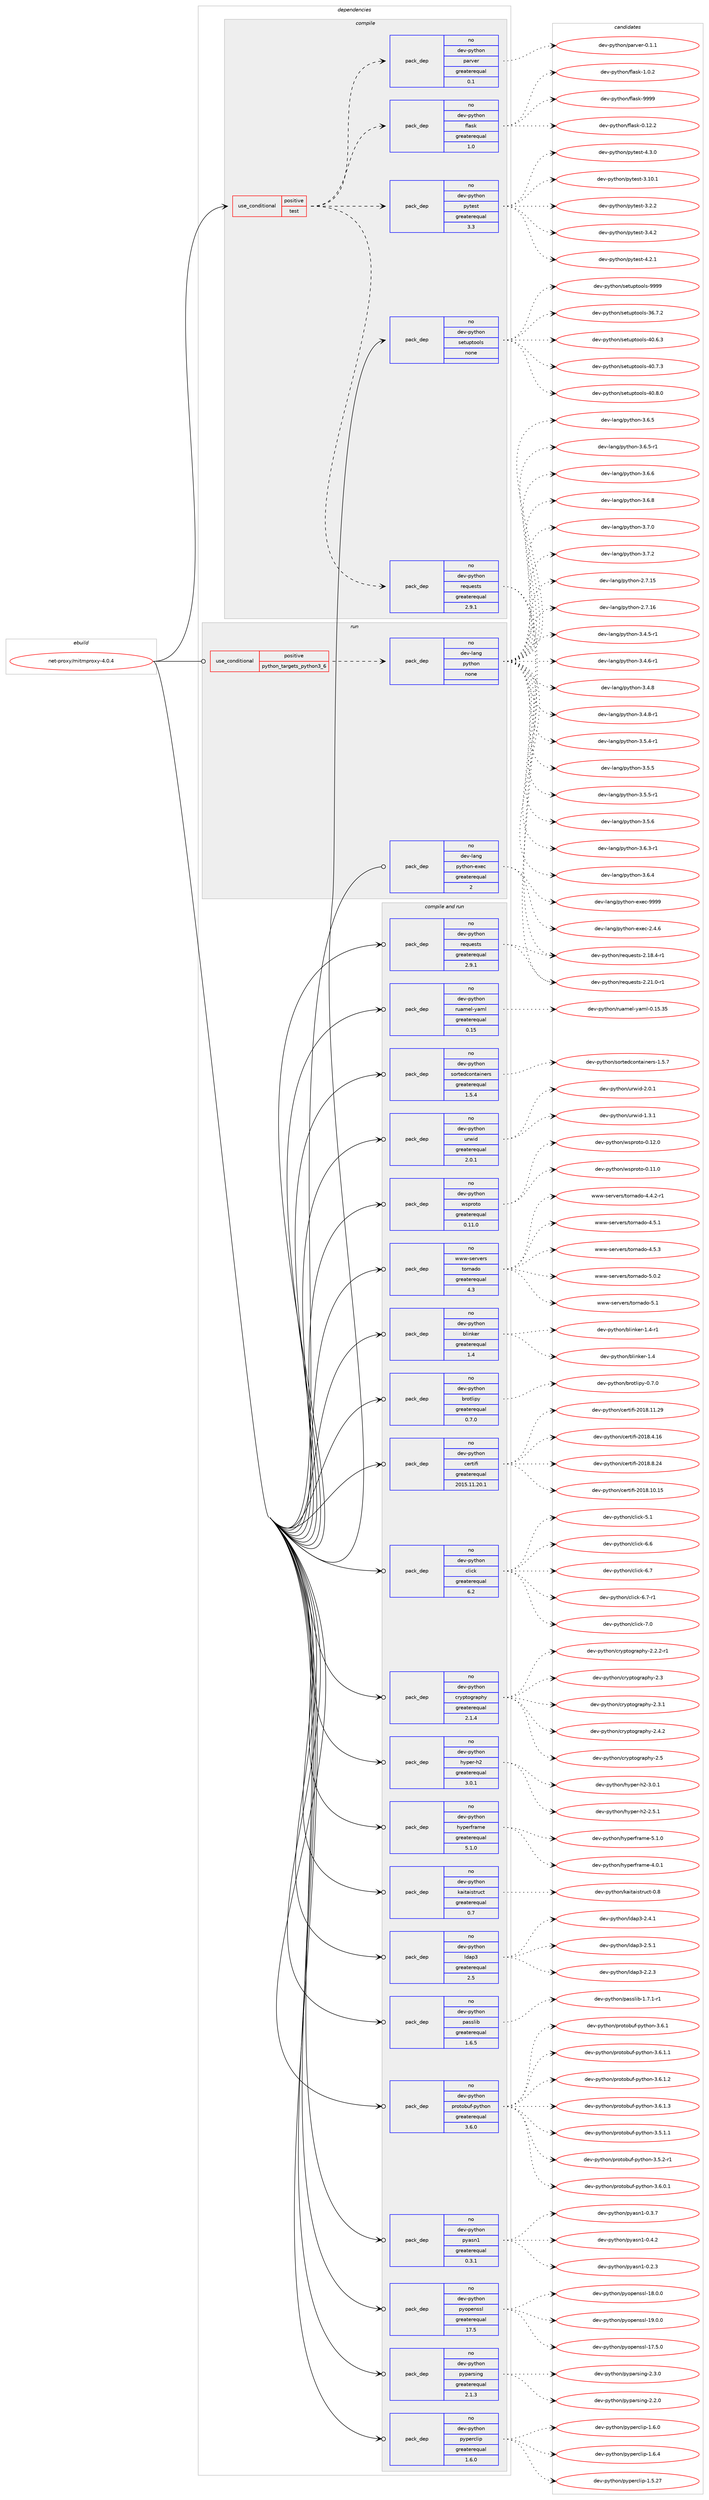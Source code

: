 digraph prolog {

# *************
# Graph options
# *************

newrank=true;
concentrate=true;
compound=true;
graph [rankdir=LR,fontname=Helvetica,fontsize=10,ranksep=1.5];#, ranksep=2.5, nodesep=0.2];
edge  [arrowhead=vee];
node  [fontname=Helvetica,fontsize=10];

# **********
# The ebuild
# **********

subgraph cluster_leftcol {
color=gray;
rank=same;
label=<<i>ebuild</i>>;
id [label="net-proxy/mitmproxy-4.0.4", color=red, width=4, href="../net-proxy/mitmproxy-4.0.4.svg"];
}

# ****************
# The dependencies
# ****************

subgraph cluster_midcol {
color=gray;
label=<<i>dependencies</i>>;
subgraph cluster_compile {
fillcolor="#eeeeee";
style=filled;
label=<<i>compile</i>>;
subgraph cond450574 {
dependency1677671 [label=<<TABLE BORDER="0" CELLBORDER="1" CELLSPACING="0" CELLPADDING="4"><TR><TD ROWSPAN="3" CELLPADDING="10">use_conditional</TD></TR><TR><TD>positive</TD></TR><TR><TD>test</TD></TR></TABLE>>, shape=none, color=red];
subgraph pack1199671 {
dependency1677672 [label=<<TABLE BORDER="0" CELLBORDER="1" CELLSPACING="0" CELLPADDING="4" WIDTH="220"><TR><TD ROWSPAN="6" CELLPADDING="30">pack_dep</TD></TR><TR><TD WIDTH="110">no</TD></TR><TR><TD>dev-python</TD></TR><TR><TD>flask</TD></TR><TR><TD>greaterequal</TD></TR><TR><TD>1.0</TD></TR></TABLE>>, shape=none, color=blue];
}
dependency1677671:e -> dependency1677672:w [weight=20,style="dashed",arrowhead="vee"];
subgraph pack1199672 {
dependency1677673 [label=<<TABLE BORDER="0" CELLBORDER="1" CELLSPACING="0" CELLPADDING="4" WIDTH="220"><TR><TD ROWSPAN="6" CELLPADDING="30">pack_dep</TD></TR><TR><TD WIDTH="110">no</TD></TR><TR><TD>dev-python</TD></TR><TR><TD>parver</TD></TR><TR><TD>greaterequal</TD></TR><TR><TD>0.1</TD></TR></TABLE>>, shape=none, color=blue];
}
dependency1677671:e -> dependency1677673:w [weight=20,style="dashed",arrowhead="vee"];
subgraph pack1199673 {
dependency1677674 [label=<<TABLE BORDER="0" CELLBORDER="1" CELLSPACING="0" CELLPADDING="4" WIDTH="220"><TR><TD ROWSPAN="6" CELLPADDING="30">pack_dep</TD></TR><TR><TD WIDTH="110">no</TD></TR><TR><TD>dev-python</TD></TR><TR><TD>pytest</TD></TR><TR><TD>greaterequal</TD></TR><TR><TD>3.3</TD></TR></TABLE>>, shape=none, color=blue];
}
dependency1677671:e -> dependency1677674:w [weight=20,style="dashed",arrowhead="vee"];
subgraph pack1199674 {
dependency1677675 [label=<<TABLE BORDER="0" CELLBORDER="1" CELLSPACING="0" CELLPADDING="4" WIDTH="220"><TR><TD ROWSPAN="6" CELLPADDING="30">pack_dep</TD></TR><TR><TD WIDTH="110">no</TD></TR><TR><TD>dev-python</TD></TR><TR><TD>requests</TD></TR><TR><TD>greaterequal</TD></TR><TR><TD>2.9.1</TD></TR></TABLE>>, shape=none, color=blue];
}
dependency1677671:e -> dependency1677675:w [weight=20,style="dashed",arrowhead="vee"];
}
id:e -> dependency1677671:w [weight=20,style="solid",arrowhead="vee"];
subgraph pack1199675 {
dependency1677676 [label=<<TABLE BORDER="0" CELLBORDER="1" CELLSPACING="0" CELLPADDING="4" WIDTH="220"><TR><TD ROWSPAN="6" CELLPADDING="30">pack_dep</TD></TR><TR><TD WIDTH="110">no</TD></TR><TR><TD>dev-python</TD></TR><TR><TD>setuptools</TD></TR><TR><TD>none</TD></TR><TR><TD></TD></TR></TABLE>>, shape=none, color=blue];
}
id:e -> dependency1677676:w [weight=20,style="solid",arrowhead="vee"];
}
subgraph cluster_compileandrun {
fillcolor="#eeeeee";
style=filled;
label=<<i>compile and run</i>>;
subgraph pack1199676 {
dependency1677677 [label=<<TABLE BORDER="0" CELLBORDER="1" CELLSPACING="0" CELLPADDING="4" WIDTH="220"><TR><TD ROWSPAN="6" CELLPADDING="30">pack_dep</TD></TR><TR><TD WIDTH="110">no</TD></TR><TR><TD>dev-python</TD></TR><TR><TD>blinker</TD></TR><TR><TD>greaterequal</TD></TR><TR><TD>1.4</TD></TR></TABLE>>, shape=none, color=blue];
}
id:e -> dependency1677677:w [weight=20,style="solid",arrowhead="odotvee"];
subgraph pack1199677 {
dependency1677678 [label=<<TABLE BORDER="0" CELLBORDER="1" CELLSPACING="0" CELLPADDING="4" WIDTH="220"><TR><TD ROWSPAN="6" CELLPADDING="30">pack_dep</TD></TR><TR><TD WIDTH="110">no</TD></TR><TR><TD>dev-python</TD></TR><TR><TD>brotlipy</TD></TR><TR><TD>greaterequal</TD></TR><TR><TD>0.7.0</TD></TR></TABLE>>, shape=none, color=blue];
}
id:e -> dependency1677678:w [weight=20,style="solid",arrowhead="odotvee"];
subgraph pack1199678 {
dependency1677679 [label=<<TABLE BORDER="0" CELLBORDER="1" CELLSPACING="0" CELLPADDING="4" WIDTH="220"><TR><TD ROWSPAN="6" CELLPADDING="30">pack_dep</TD></TR><TR><TD WIDTH="110">no</TD></TR><TR><TD>dev-python</TD></TR><TR><TD>certifi</TD></TR><TR><TD>greaterequal</TD></TR><TR><TD>2015.11.20.1</TD></TR></TABLE>>, shape=none, color=blue];
}
id:e -> dependency1677679:w [weight=20,style="solid",arrowhead="odotvee"];
subgraph pack1199679 {
dependency1677680 [label=<<TABLE BORDER="0" CELLBORDER="1" CELLSPACING="0" CELLPADDING="4" WIDTH="220"><TR><TD ROWSPAN="6" CELLPADDING="30">pack_dep</TD></TR><TR><TD WIDTH="110">no</TD></TR><TR><TD>dev-python</TD></TR><TR><TD>click</TD></TR><TR><TD>greaterequal</TD></TR><TR><TD>6.2</TD></TR></TABLE>>, shape=none, color=blue];
}
id:e -> dependency1677680:w [weight=20,style="solid",arrowhead="odotvee"];
subgraph pack1199680 {
dependency1677681 [label=<<TABLE BORDER="0" CELLBORDER="1" CELLSPACING="0" CELLPADDING="4" WIDTH="220"><TR><TD ROWSPAN="6" CELLPADDING="30">pack_dep</TD></TR><TR><TD WIDTH="110">no</TD></TR><TR><TD>dev-python</TD></TR><TR><TD>cryptography</TD></TR><TR><TD>greaterequal</TD></TR><TR><TD>2.1.4</TD></TR></TABLE>>, shape=none, color=blue];
}
id:e -> dependency1677681:w [weight=20,style="solid",arrowhead="odotvee"];
subgraph pack1199681 {
dependency1677682 [label=<<TABLE BORDER="0" CELLBORDER="1" CELLSPACING="0" CELLPADDING="4" WIDTH="220"><TR><TD ROWSPAN="6" CELLPADDING="30">pack_dep</TD></TR><TR><TD WIDTH="110">no</TD></TR><TR><TD>dev-python</TD></TR><TR><TD>hyper-h2</TD></TR><TR><TD>greaterequal</TD></TR><TR><TD>3.0.1</TD></TR></TABLE>>, shape=none, color=blue];
}
id:e -> dependency1677682:w [weight=20,style="solid",arrowhead="odotvee"];
subgraph pack1199682 {
dependency1677683 [label=<<TABLE BORDER="0" CELLBORDER="1" CELLSPACING="0" CELLPADDING="4" WIDTH="220"><TR><TD ROWSPAN="6" CELLPADDING="30">pack_dep</TD></TR><TR><TD WIDTH="110">no</TD></TR><TR><TD>dev-python</TD></TR><TR><TD>hyperframe</TD></TR><TR><TD>greaterequal</TD></TR><TR><TD>5.1.0</TD></TR></TABLE>>, shape=none, color=blue];
}
id:e -> dependency1677683:w [weight=20,style="solid",arrowhead="odotvee"];
subgraph pack1199683 {
dependency1677684 [label=<<TABLE BORDER="0" CELLBORDER="1" CELLSPACING="0" CELLPADDING="4" WIDTH="220"><TR><TD ROWSPAN="6" CELLPADDING="30">pack_dep</TD></TR><TR><TD WIDTH="110">no</TD></TR><TR><TD>dev-python</TD></TR><TR><TD>kaitaistruct</TD></TR><TR><TD>greaterequal</TD></TR><TR><TD>0.7</TD></TR></TABLE>>, shape=none, color=blue];
}
id:e -> dependency1677684:w [weight=20,style="solid",arrowhead="odotvee"];
subgraph pack1199684 {
dependency1677685 [label=<<TABLE BORDER="0" CELLBORDER="1" CELLSPACING="0" CELLPADDING="4" WIDTH="220"><TR><TD ROWSPAN="6" CELLPADDING="30">pack_dep</TD></TR><TR><TD WIDTH="110">no</TD></TR><TR><TD>dev-python</TD></TR><TR><TD>ldap3</TD></TR><TR><TD>greaterequal</TD></TR><TR><TD>2.5</TD></TR></TABLE>>, shape=none, color=blue];
}
id:e -> dependency1677685:w [weight=20,style="solid",arrowhead="odotvee"];
subgraph pack1199685 {
dependency1677686 [label=<<TABLE BORDER="0" CELLBORDER="1" CELLSPACING="0" CELLPADDING="4" WIDTH="220"><TR><TD ROWSPAN="6" CELLPADDING="30">pack_dep</TD></TR><TR><TD WIDTH="110">no</TD></TR><TR><TD>dev-python</TD></TR><TR><TD>passlib</TD></TR><TR><TD>greaterequal</TD></TR><TR><TD>1.6.5</TD></TR></TABLE>>, shape=none, color=blue];
}
id:e -> dependency1677686:w [weight=20,style="solid",arrowhead="odotvee"];
subgraph pack1199686 {
dependency1677687 [label=<<TABLE BORDER="0" CELLBORDER="1" CELLSPACING="0" CELLPADDING="4" WIDTH="220"><TR><TD ROWSPAN="6" CELLPADDING="30">pack_dep</TD></TR><TR><TD WIDTH="110">no</TD></TR><TR><TD>dev-python</TD></TR><TR><TD>protobuf-python</TD></TR><TR><TD>greaterequal</TD></TR><TR><TD>3.6.0</TD></TR></TABLE>>, shape=none, color=blue];
}
id:e -> dependency1677687:w [weight=20,style="solid",arrowhead="odotvee"];
subgraph pack1199687 {
dependency1677688 [label=<<TABLE BORDER="0" CELLBORDER="1" CELLSPACING="0" CELLPADDING="4" WIDTH="220"><TR><TD ROWSPAN="6" CELLPADDING="30">pack_dep</TD></TR><TR><TD WIDTH="110">no</TD></TR><TR><TD>dev-python</TD></TR><TR><TD>pyasn1</TD></TR><TR><TD>greaterequal</TD></TR><TR><TD>0.3.1</TD></TR></TABLE>>, shape=none, color=blue];
}
id:e -> dependency1677688:w [weight=20,style="solid",arrowhead="odotvee"];
subgraph pack1199688 {
dependency1677689 [label=<<TABLE BORDER="0" CELLBORDER="1" CELLSPACING="0" CELLPADDING="4" WIDTH="220"><TR><TD ROWSPAN="6" CELLPADDING="30">pack_dep</TD></TR><TR><TD WIDTH="110">no</TD></TR><TR><TD>dev-python</TD></TR><TR><TD>pyopenssl</TD></TR><TR><TD>greaterequal</TD></TR><TR><TD>17.5</TD></TR></TABLE>>, shape=none, color=blue];
}
id:e -> dependency1677689:w [weight=20,style="solid",arrowhead="odotvee"];
subgraph pack1199689 {
dependency1677690 [label=<<TABLE BORDER="0" CELLBORDER="1" CELLSPACING="0" CELLPADDING="4" WIDTH="220"><TR><TD ROWSPAN="6" CELLPADDING="30">pack_dep</TD></TR><TR><TD WIDTH="110">no</TD></TR><TR><TD>dev-python</TD></TR><TR><TD>pyparsing</TD></TR><TR><TD>greaterequal</TD></TR><TR><TD>2.1.3</TD></TR></TABLE>>, shape=none, color=blue];
}
id:e -> dependency1677690:w [weight=20,style="solid",arrowhead="odotvee"];
subgraph pack1199690 {
dependency1677691 [label=<<TABLE BORDER="0" CELLBORDER="1" CELLSPACING="0" CELLPADDING="4" WIDTH="220"><TR><TD ROWSPAN="6" CELLPADDING="30">pack_dep</TD></TR><TR><TD WIDTH="110">no</TD></TR><TR><TD>dev-python</TD></TR><TR><TD>pyperclip</TD></TR><TR><TD>greaterequal</TD></TR><TR><TD>1.6.0</TD></TR></TABLE>>, shape=none, color=blue];
}
id:e -> dependency1677691:w [weight=20,style="solid",arrowhead="odotvee"];
subgraph pack1199691 {
dependency1677692 [label=<<TABLE BORDER="0" CELLBORDER="1" CELLSPACING="0" CELLPADDING="4" WIDTH="220"><TR><TD ROWSPAN="6" CELLPADDING="30">pack_dep</TD></TR><TR><TD WIDTH="110">no</TD></TR><TR><TD>dev-python</TD></TR><TR><TD>requests</TD></TR><TR><TD>greaterequal</TD></TR><TR><TD>2.9.1</TD></TR></TABLE>>, shape=none, color=blue];
}
id:e -> dependency1677692:w [weight=20,style="solid",arrowhead="odotvee"];
subgraph pack1199692 {
dependency1677693 [label=<<TABLE BORDER="0" CELLBORDER="1" CELLSPACING="0" CELLPADDING="4" WIDTH="220"><TR><TD ROWSPAN="6" CELLPADDING="30">pack_dep</TD></TR><TR><TD WIDTH="110">no</TD></TR><TR><TD>dev-python</TD></TR><TR><TD>ruamel-yaml</TD></TR><TR><TD>greaterequal</TD></TR><TR><TD>0.15</TD></TR></TABLE>>, shape=none, color=blue];
}
id:e -> dependency1677693:w [weight=20,style="solid",arrowhead="odotvee"];
subgraph pack1199693 {
dependency1677694 [label=<<TABLE BORDER="0" CELLBORDER="1" CELLSPACING="0" CELLPADDING="4" WIDTH="220"><TR><TD ROWSPAN="6" CELLPADDING="30">pack_dep</TD></TR><TR><TD WIDTH="110">no</TD></TR><TR><TD>dev-python</TD></TR><TR><TD>sortedcontainers</TD></TR><TR><TD>greaterequal</TD></TR><TR><TD>1.5.4</TD></TR></TABLE>>, shape=none, color=blue];
}
id:e -> dependency1677694:w [weight=20,style="solid",arrowhead="odotvee"];
subgraph pack1199694 {
dependency1677695 [label=<<TABLE BORDER="0" CELLBORDER="1" CELLSPACING="0" CELLPADDING="4" WIDTH="220"><TR><TD ROWSPAN="6" CELLPADDING="30">pack_dep</TD></TR><TR><TD WIDTH="110">no</TD></TR><TR><TD>dev-python</TD></TR><TR><TD>urwid</TD></TR><TR><TD>greaterequal</TD></TR><TR><TD>2.0.1</TD></TR></TABLE>>, shape=none, color=blue];
}
id:e -> dependency1677695:w [weight=20,style="solid",arrowhead="odotvee"];
subgraph pack1199695 {
dependency1677696 [label=<<TABLE BORDER="0" CELLBORDER="1" CELLSPACING="0" CELLPADDING="4" WIDTH="220"><TR><TD ROWSPAN="6" CELLPADDING="30">pack_dep</TD></TR><TR><TD WIDTH="110">no</TD></TR><TR><TD>dev-python</TD></TR><TR><TD>wsproto</TD></TR><TR><TD>greaterequal</TD></TR><TR><TD>0.11.0</TD></TR></TABLE>>, shape=none, color=blue];
}
id:e -> dependency1677696:w [weight=20,style="solid",arrowhead="odotvee"];
subgraph pack1199696 {
dependency1677697 [label=<<TABLE BORDER="0" CELLBORDER="1" CELLSPACING="0" CELLPADDING="4" WIDTH="220"><TR><TD ROWSPAN="6" CELLPADDING="30">pack_dep</TD></TR><TR><TD WIDTH="110">no</TD></TR><TR><TD>www-servers</TD></TR><TR><TD>tornado</TD></TR><TR><TD>greaterequal</TD></TR><TR><TD>4.3</TD></TR></TABLE>>, shape=none, color=blue];
}
id:e -> dependency1677697:w [weight=20,style="solid",arrowhead="odotvee"];
}
subgraph cluster_run {
fillcolor="#eeeeee";
style=filled;
label=<<i>run</i>>;
subgraph cond450575 {
dependency1677698 [label=<<TABLE BORDER="0" CELLBORDER="1" CELLSPACING="0" CELLPADDING="4"><TR><TD ROWSPAN="3" CELLPADDING="10">use_conditional</TD></TR><TR><TD>positive</TD></TR><TR><TD>python_targets_python3_6</TD></TR></TABLE>>, shape=none, color=red];
subgraph pack1199697 {
dependency1677699 [label=<<TABLE BORDER="0" CELLBORDER="1" CELLSPACING="0" CELLPADDING="4" WIDTH="220"><TR><TD ROWSPAN="6" CELLPADDING="30">pack_dep</TD></TR><TR><TD WIDTH="110">no</TD></TR><TR><TD>dev-lang</TD></TR><TR><TD>python</TD></TR><TR><TD>none</TD></TR><TR><TD></TD></TR></TABLE>>, shape=none, color=blue];
}
dependency1677698:e -> dependency1677699:w [weight=20,style="dashed",arrowhead="vee"];
}
id:e -> dependency1677698:w [weight=20,style="solid",arrowhead="odot"];
subgraph pack1199698 {
dependency1677700 [label=<<TABLE BORDER="0" CELLBORDER="1" CELLSPACING="0" CELLPADDING="4" WIDTH="220"><TR><TD ROWSPAN="6" CELLPADDING="30">pack_dep</TD></TR><TR><TD WIDTH="110">no</TD></TR><TR><TD>dev-lang</TD></TR><TR><TD>python-exec</TD></TR><TR><TD>greaterequal</TD></TR><TR><TD>2</TD></TR></TABLE>>, shape=none, color=blue];
}
id:e -> dependency1677700:w [weight=20,style="solid",arrowhead="odot"];
}
}

# **************
# The candidates
# **************

subgraph cluster_choices {
rank=same;
color=gray;
label=<<i>candidates</i>>;

subgraph choice1199671 {
color=black;
nodesep=1;
choice10010111845112121116104111110471021089711510745484649504650 [label="dev-python/flask-0.12.2", color=red, width=4,href="../dev-python/flask-0.12.2.svg"];
choice100101118451121211161041111104710210897115107454946484650 [label="dev-python/flask-1.0.2", color=red, width=4,href="../dev-python/flask-1.0.2.svg"];
choice1001011184511212111610411111047102108971151074557575757 [label="dev-python/flask-9999", color=red, width=4,href="../dev-python/flask-9999.svg"];
dependency1677672:e -> choice10010111845112121116104111110471021089711510745484649504650:w [style=dotted,weight="100"];
dependency1677672:e -> choice100101118451121211161041111104710210897115107454946484650:w [style=dotted,weight="100"];
dependency1677672:e -> choice1001011184511212111610411111047102108971151074557575757:w [style=dotted,weight="100"];
}
subgraph choice1199672 {
color=black;
nodesep=1;
choice100101118451121211161041111104711297114118101114454846494649 [label="dev-python/parver-0.1.1", color=red, width=4,href="../dev-python/parver-0.1.1.svg"];
dependency1677673:e -> choice100101118451121211161041111104711297114118101114454846494649:w [style=dotted,weight="100"];
}
subgraph choice1199673 {
color=black;
nodesep=1;
choice100101118451121211161041111104711212111610111511645514649484649 [label="dev-python/pytest-3.10.1", color=red, width=4,href="../dev-python/pytest-3.10.1.svg"];
choice1001011184511212111610411111047112121116101115116455146504650 [label="dev-python/pytest-3.2.2", color=red, width=4,href="../dev-python/pytest-3.2.2.svg"];
choice1001011184511212111610411111047112121116101115116455146524650 [label="dev-python/pytest-3.4.2", color=red, width=4,href="../dev-python/pytest-3.4.2.svg"];
choice1001011184511212111610411111047112121116101115116455246504649 [label="dev-python/pytest-4.2.1", color=red, width=4,href="../dev-python/pytest-4.2.1.svg"];
choice1001011184511212111610411111047112121116101115116455246514648 [label="dev-python/pytest-4.3.0", color=red, width=4,href="../dev-python/pytest-4.3.0.svg"];
dependency1677674:e -> choice100101118451121211161041111104711212111610111511645514649484649:w [style=dotted,weight="100"];
dependency1677674:e -> choice1001011184511212111610411111047112121116101115116455146504650:w [style=dotted,weight="100"];
dependency1677674:e -> choice1001011184511212111610411111047112121116101115116455146524650:w [style=dotted,weight="100"];
dependency1677674:e -> choice1001011184511212111610411111047112121116101115116455246504649:w [style=dotted,weight="100"];
dependency1677674:e -> choice1001011184511212111610411111047112121116101115116455246514648:w [style=dotted,weight="100"];
}
subgraph choice1199674 {
color=black;
nodesep=1;
choice1001011184511212111610411111047114101113117101115116115455046495646524511449 [label="dev-python/requests-2.18.4-r1", color=red, width=4,href="../dev-python/requests-2.18.4-r1.svg"];
choice1001011184511212111610411111047114101113117101115116115455046504946484511449 [label="dev-python/requests-2.21.0-r1", color=red, width=4,href="../dev-python/requests-2.21.0-r1.svg"];
dependency1677675:e -> choice1001011184511212111610411111047114101113117101115116115455046495646524511449:w [style=dotted,weight="100"];
dependency1677675:e -> choice1001011184511212111610411111047114101113117101115116115455046504946484511449:w [style=dotted,weight="100"];
}
subgraph choice1199675 {
color=black;
nodesep=1;
choice100101118451121211161041111104711510111611711211611111110811545515446554650 [label="dev-python/setuptools-36.7.2", color=red, width=4,href="../dev-python/setuptools-36.7.2.svg"];
choice100101118451121211161041111104711510111611711211611111110811545524846544651 [label="dev-python/setuptools-40.6.3", color=red, width=4,href="../dev-python/setuptools-40.6.3.svg"];
choice100101118451121211161041111104711510111611711211611111110811545524846554651 [label="dev-python/setuptools-40.7.3", color=red, width=4,href="../dev-python/setuptools-40.7.3.svg"];
choice100101118451121211161041111104711510111611711211611111110811545524846564648 [label="dev-python/setuptools-40.8.0", color=red, width=4,href="../dev-python/setuptools-40.8.0.svg"];
choice10010111845112121116104111110471151011161171121161111111081154557575757 [label="dev-python/setuptools-9999", color=red, width=4,href="../dev-python/setuptools-9999.svg"];
dependency1677676:e -> choice100101118451121211161041111104711510111611711211611111110811545515446554650:w [style=dotted,weight="100"];
dependency1677676:e -> choice100101118451121211161041111104711510111611711211611111110811545524846544651:w [style=dotted,weight="100"];
dependency1677676:e -> choice100101118451121211161041111104711510111611711211611111110811545524846554651:w [style=dotted,weight="100"];
dependency1677676:e -> choice100101118451121211161041111104711510111611711211611111110811545524846564648:w [style=dotted,weight="100"];
dependency1677676:e -> choice10010111845112121116104111110471151011161171121161111111081154557575757:w [style=dotted,weight="100"];
}
subgraph choice1199676 {
color=black;
nodesep=1;
choice10010111845112121116104111110479810810511010710111445494652 [label="dev-python/blinker-1.4", color=red, width=4,href="../dev-python/blinker-1.4.svg"];
choice100101118451121211161041111104798108105110107101114454946524511449 [label="dev-python/blinker-1.4-r1", color=red, width=4,href="../dev-python/blinker-1.4-r1.svg"];
dependency1677677:e -> choice10010111845112121116104111110479810810511010710111445494652:w [style=dotted,weight="100"];
dependency1677677:e -> choice100101118451121211161041111104798108105110107101114454946524511449:w [style=dotted,weight="100"];
}
subgraph choice1199677 {
color=black;
nodesep=1;
choice100101118451121211161041111104798114111116108105112121454846554648 [label="dev-python/brotlipy-0.7.0", color=red, width=4,href="../dev-python/brotlipy-0.7.0.svg"];
dependency1677678:e -> choice100101118451121211161041111104798114111116108105112121454846554648:w [style=dotted,weight="100"];
}
subgraph choice1199678 {
color=black;
nodesep=1;
choice1001011184511212111610411111047991011141161051021054550484956464948464953 [label="dev-python/certifi-2018.10.15", color=red, width=4,href="../dev-python/certifi-2018.10.15.svg"];
choice1001011184511212111610411111047991011141161051021054550484956464949465057 [label="dev-python/certifi-2018.11.29", color=red, width=4,href="../dev-python/certifi-2018.11.29.svg"];
choice10010111845112121116104111110479910111411610510210545504849564652464954 [label="dev-python/certifi-2018.4.16", color=red, width=4,href="../dev-python/certifi-2018.4.16.svg"];
choice10010111845112121116104111110479910111411610510210545504849564656465052 [label="dev-python/certifi-2018.8.24", color=red, width=4,href="../dev-python/certifi-2018.8.24.svg"];
dependency1677679:e -> choice1001011184511212111610411111047991011141161051021054550484956464948464953:w [style=dotted,weight="100"];
dependency1677679:e -> choice1001011184511212111610411111047991011141161051021054550484956464949465057:w [style=dotted,weight="100"];
dependency1677679:e -> choice10010111845112121116104111110479910111411610510210545504849564652464954:w [style=dotted,weight="100"];
dependency1677679:e -> choice10010111845112121116104111110479910111411610510210545504849564656465052:w [style=dotted,weight="100"];
}
subgraph choice1199679 {
color=black;
nodesep=1;
choice1001011184511212111610411111047991081059910745534649 [label="dev-python/click-5.1", color=red, width=4,href="../dev-python/click-5.1.svg"];
choice1001011184511212111610411111047991081059910745544654 [label="dev-python/click-6.6", color=red, width=4,href="../dev-python/click-6.6.svg"];
choice1001011184511212111610411111047991081059910745544655 [label="dev-python/click-6.7", color=red, width=4,href="../dev-python/click-6.7.svg"];
choice10010111845112121116104111110479910810599107455446554511449 [label="dev-python/click-6.7-r1", color=red, width=4,href="../dev-python/click-6.7-r1.svg"];
choice1001011184511212111610411111047991081059910745554648 [label="dev-python/click-7.0", color=red, width=4,href="../dev-python/click-7.0.svg"];
dependency1677680:e -> choice1001011184511212111610411111047991081059910745534649:w [style=dotted,weight="100"];
dependency1677680:e -> choice1001011184511212111610411111047991081059910745544654:w [style=dotted,weight="100"];
dependency1677680:e -> choice1001011184511212111610411111047991081059910745544655:w [style=dotted,weight="100"];
dependency1677680:e -> choice10010111845112121116104111110479910810599107455446554511449:w [style=dotted,weight="100"];
dependency1677680:e -> choice1001011184511212111610411111047991081059910745554648:w [style=dotted,weight="100"];
}
subgraph choice1199680 {
color=black;
nodesep=1;
choice100101118451121211161041111104799114121112116111103114971121041214550465046504511449 [label="dev-python/cryptography-2.2.2-r1", color=red, width=4,href="../dev-python/cryptography-2.2.2-r1.svg"];
choice1001011184511212111610411111047991141211121161111031149711210412145504651 [label="dev-python/cryptography-2.3", color=red, width=4,href="../dev-python/cryptography-2.3.svg"];
choice10010111845112121116104111110479911412111211611110311497112104121455046514649 [label="dev-python/cryptography-2.3.1", color=red, width=4,href="../dev-python/cryptography-2.3.1.svg"];
choice10010111845112121116104111110479911412111211611110311497112104121455046524650 [label="dev-python/cryptography-2.4.2", color=red, width=4,href="../dev-python/cryptography-2.4.2.svg"];
choice1001011184511212111610411111047991141211121161111031149711210412145504653 [label="dev-python/cryptography-2.5", color=red, width=4,href="../dev-python/cryptography-2.5.svg"];
dependency1677681:e -> choice100101118451121211161041111104799114121112116111103114971121041214550465046504511449:w [style=dotted,weight="100"];
dependency1677681:e -> choice1001011184511212111610411111047991141211121161111031149711210412145504651:w [style=dotted,weight="100"];
dependency1677681:e -> choice10010111845112121116104111110479911412111211611110311497112104121455046514649:w [style=dotted,weight="100"];
dependency1677681:e -> choice10010111845112121116104111110479911412111211611110311497112104121455046524650:w [style=dotted,weight="100"];
dependency1677681:e -> choice1001011184511212111610411111047991141211121161111031149711210412145504653:w [style=dotted,weight="100"];
}
subgraph choice1199681 {
color=black;
nodesep=1;
choice10010111845112121116104111110471041211121011144510450455046534649 [label="dev-python/hyper-h2-2.5.1", color=red, width=4,href="../dev-python/hyper-h2-2.5.1.svg"];
choice10010111845112121116104111110471041211121011144510450455146484649 [label="dev-python/hyper-h2-3.0.1", color=red, width=4,href="../dev-python/hyper-h2-3.0.1.svg"];
dependency1677682:e -> choice10010111845112121116104111110471041211121011144510450455046534649:w [style=dotted,weight="100"];
dependency1677682:e -> choice10010111845112121116104111110471041211121011144510450455146484649:w [style=dotted,weight="100"];
}
subgraph choice1199682 {
color=black;
nodesep=1;
choice100101118451121211161041111104710412111210111410211497109101455246484649 [label="dev-python/hyperframe-4.0.1", color=red, width=4,href="../dev-python/hyperframe-4.0.1.svg"];
choice100101118451121211161041111104710412111210111410211497109101455346494648 [label="dev-python/hyperframe-5.1.0", color=red, width=4,href="../dev-python/hyperframe-5.1.0.svg"];
dependency1677683:e -> choice100101118451121211161041111104710412111210111410211497109101455246484649:w [style=dotted,weight="100"];
dependency1677683:e -> choice100101118451121211161041111104710412111210111410211497109101455346494648:w [style=dotted,weight="100"];
}
subgraph choice1199683 {
color=black;
nodesep=1;
choice100101118451121211161041111104710797105116971051151161141179911645484656 [label="dev-python/kaitaistruct-0.8", color=red, width=4,href="../dev-python/kaitaistruct-0.8.svg"];
dependency1677684:e -> choice100101118451121211161041111104710797105116971051151161141179911645484656:w [style=dotted,weight="100"];
}
subgraph choice1199684 {
color=black;
nodesep=1;
choice10010111845112121116104111110471081009711251455046504651 [label="dev-python/ldap3-2.2.3", color=red, width=4,href="../dev-python/ldap3-2.2.3.svg"];
choice10010111845112121116104111110471081009711251455046524649 [label="dev-python/ldap3-2.4.1", color=red, width=4,href="../dev-python/ldap3-2.4.1.svg"];
choice10010111845112121116104111110471081009711251455046534649 [label="dev-python/ldap3-2.5.1", color=red, width=4,href="../dev-python/ldap3-2.5.1.svg"];
dependency1677685:e -> choice10010111845112121116104111110471081009711251455046504651:w [style=dotted,weight="100"];
dependency1677685:e -> choice10010111845112121116104111110471081009711251455046524649:w [style=dotted,weight="100"];
dependency1677685:e -> choice10010111845112121116104111110471081009711251455046534649:w [style=dotted,weight="100"];
}
subgraph choice1199685 {
color=black;
nodesep=1;
choice100101118451121211161041111104711297115115108105984549465546494511449 [label="dev-python/passlib-1.7.1-r1", color=red, width=4,href="../dev-python/passlib-1.7.1-r1.svg"];
dependency1677686:e -> choice100101118451121211161041111104711297115115108105984549465546494511449:w [style=dotted,weight="100"];
}
subgraph choice1199686 {
color=black;
nodesep=1;
choice100101118451121211161041111104711211411111611198117102451121211161041111104551465346494649 [label="dev-python/protobuf-python-3.5.1.1", color=red, width=4,href="../dev-python/protobuf-python-3.5.1.1.svg"];
choice100101118451121211161041111104711211411111611198117102451121211161041111104551465346504511449 [label="dev-python/protobuf-python-3.5.2-r1", color=red, width=4,href="../dev-python/protobuf-python-3.5.2-r1.svg"];
choice100101118451121211161041111104711211411111611198117102451121211161041111104551465446484649 [label="dev-python/protobuf-python-3.6.0.1", color=red, width=4,href="../dev-python/protobuf-python-3.6.0.1.svg"];
choice10010111845112121116104111110471121141111161119811710245112121116104111110455146544649 [label="dev-python/protobuf-python-3.6.1", color=red, width=4,href="../dev-python/protobuf-python-3.6.1.svg"];
choice100101118451121211161041111104711211411111611198117102451121211161041111104551465446494649 [label="dev-python/protobuf-python-3.6.1.1", color=red, width=4,href="../dev-python/protobuf-python-3.6.1.1.svg"];
choice100101118451121211161041111104711211411111611198117102451121211161041111104551465446494650 [label="dev-python/protobuf-python-3.6.1.2", color=red, width=4,href="../dev-python/protobuf-python-3.6.1.2.svg"];
choice100101118451121211161041111104711211411111611198117102451121211161041111104551465446494651 [label="dev-python/protobuf-python-3.6.1.3", color=red, width=4,href="../dev-python/protobuf-python-3.6.1.3.svg"];
dependency1677687:e -> choice100101118451121211161041111104711211411111611198117102451121211161041111104551465346494649:w [style=dotted,weight="100"];
dependency1677687:e -> choice100101118451121211161041111104711211411111611198117102451121211161041111104551465346504511449:w [style=dotted,weight="100"];
dependency1677687:e -> choice100101118451121211161041111104711211411111611198117102451121211161041111104551465446484649:w [style=dotted,weight="100"];
dependency1677687:e -> choice10010111845112121116104111110471121141111161119811710245112121116104111110455146544649:w [style=dotted,weight="100"];
dependency1677687:e -> choice100101118451121211161041111104711211411111611198117102451121211161041111104551465446494649:w [style=dotted,weight="100"];
dependency1677687:e -> choice100101118451121211161041111104711211411111611198117102451121211161041111104551465446494650:w [style=dotted,weight="100"];
dependency1677687:e -> choice100101118451121211161041111104711211411111611198117102451121211161041111104551465446494651:w [style=dotted,weight="100"];
}
subgraph choice1199687 {
color=black;
nodesep=1;
choice10010111845112121116104111110471121219711511049454846504651 [label="dev-python/pyasn1-0.2.3", color=red, width=4,href="../dev-python/pyasn1-0.2.3.svg"];
choice10010111845112121116104111110471121219711511049454846514655 [label="dev-python/pyasn1-0.3.7", color=red, width=4,href="../dev-python/pyasn1-0.3.7.svg"];
choice10010111845112121116104111110471121219711511049454846524650 [label="dev-python/pyasn1-0.4.2", color=red, width=4,href="../dev-python/pyasn1-0.4.2.svg"];
dependency1677688:e -> choice10010111845112121116104111110471121219711511049454846504651:w [style=dotted,weight="100"];
dependency1677688:e -> choice10010111845112121116104111110471121219711511049454846514655:w [style=dotted,weight="100"];
dependency1677688:e -> choice10010111845112121116104111110471121219711511049454846524650:w [style=dotted,weight="100"];
}
subgraph choice1199688 {
color=black;
nodesep=1;
choice100101118451121211161041111104711212111111210111011511510845495546534648 [label="dev-python/pyopenssl-17.5.0", color=red, width=4,href="../dev-python/pyopenssl-17.5.0.svg"];
choice100101118451121211161041111104711212111111210111011511510845495646484648 [label="dev-python/pyopenssl-18.0.0", color=red, width=4,href="../dev-python/pyopenssl-18.0.0.svg"];
choice100101118451121211161041111104711212111111210111011511510845495746484648 [label="dev-python/pyopenssl-19.0.0", color=red, width=4,href="../dev-python/pyopenssl-19.0.0.svg"];
dependency1677689:e -> choice100101118451121211161041111104711212111111210111011511510845495546534648:w [style=dotted,weight="100"];
dependency1677689:e -> choice100101118451121211161041111104711212111111210111011511510845495646484648:w [style=dotted,weight="100"];
dependency1677689:e -> choice100101118451121211161041111104711212111111210111011511510845495746484648:w [style=dotted,weight="100"];
}
subgraph choice1199689 {
color=black;
nodesep=1;
choice100101118451121211161041111104711212111297114115105110103455046504648 [label="dev-python/pyparsing-2.2.0", color=red, width=4,href="../dev-python/pyparsing-2.2.0.svg"];
choice100101118451121211161041111104711212111297114115105110103455046514648 [label="dev-python/pyparsing-2.3.0", color=red, width=4,href="../dev-python/pyparsing-2.3.0.svg"];
dependency1677690:e -> choice100101118451121211161041111104711212111297114115105110103455046504648:w [style=dotted,weight="100"];
dependency1677690:e -> choice100101118451121211161041111104711212111297114115105110103455046514648:w [style=dotted,weight="100"];
}
subgraph choice1199690 {
color=black;
nodesep=1;
choice10010111845112121116104111110471121211121011149910810511245494653465055 [label="dev-python/pyperclip-1.5.27", color=red, width=4,href="../dev-python/pyperclip-1.5.27.svg"];
choice100101118451121211161041111104711212111210111499108105112454946544648 [label="dev-python/pyperclip-1.6.0", color=red, width=4,href="../dev-python/pyperclip-1.6.0.svg"];
choice100101118451121211161041111104711212111210111499108105112454946544652 [label="dev-python/pyperclip-1.6.4", color=red, width=4,href="../dev-python/pyperclip-1.6.4.svg"];
dependency1677691:e -> choice10010111845112121116104111110471121211121011149910810511245494653465055:w [style=dotted,weight="100"];
dependency1677691:e -> choice100101118451121211161041111104711212111210111499108105112454946544648:w [style=dotted,weight="100"];
dependency1677691:e -> choice100101118451121211161041111104711212111210111499108105112454946544652:w [style=dotted,weight="100"];
}
subgraph choice1199691 {
color=black;
nodesep=1;
choice1001011184511212111610411111047114101113117101115116115455046495646524511449 [label="dev-python/requests-2.18.4-r1", color=red, width=4,href="../dev-python/requests-2.18.4-r1.svg"];
choice1001011184511212111610411111047114101113117101115116115455046504946484511449 [label="dev-python/requests-2.21.0-r1", color=red, width=4,href="../dev-python/requests-2.21.0-r1.svg"];
dependency1677692:e -> choice1001011184511212111610411111047114101113117101115116115455046495646524511449:w [style=dotted,weight="100"];
dependency1677692:e -> choice1001011184511212111610411111047114101113117101115116115455046504946484511449:w [style=dotted,weight="100"];
}
subgraph choice1199692 {
color=black;
nodesep=1;
choice10010111845112121116104111110471141179710910110845121971091084548464953465153 [label="dev-python/ruamel-yaml-0.15.35", color=red, width=4,href="../dev-python/ruamel-yaml-0.15.35.svg"];
dependency1677693:e -> choice10010111845112121116104111110471141179710910110845121971091084548464953465153:w [style=dotted,weight="100"];
}
subgraph choice1199693 {
color=black;
nodesep=1;
choice10010111845112121116104111110471151111141161011009911111011697105110101114115454946534655 [label="dev-python/sortedcontainers-1.5.7", color=red, width=4,href="../dev-python/sortedcontainers-1.5.7.svg"];
dependency1677694:e -> choice10010111845112121116104111110471151111141161011009911111011697105110101114115454946534655:w [style=dotted,weight="100"];
}
subgraph choice1199694 {
color=black;
nodesep=1;
choice1001011184511212111610411111047117114119105100454946514649 [label="dev-python/urwid-1.3.1", color=red, width=4,href="../dev-python/urwid-1.3.1.svg"];
choice1001011184511212111610411111047117114119105100455046484649 [label="dev-python/urwid-2.0.1", color=red, width=4,href="../dev-python/urwid-2.0.1.svg"];
dependency1677695:e -> choice1001011184511212111610411111047117114119105100454946514649:w [style=dotted,weight="100"];
dependency1677695:e -> choice1001011184511212111610411111047117114119105100455046484649:w [style=dotted,weight="100"];
}
subgraph choice1199695 {
color=black;
nodesep=1;
choice100101118451121211161041111104711911511211411111611145484649494648 [label="dev-python/wsproto-0.11.0", color=red, width=4,href="../dev-python/wsproto-0.11.0.svg"];
choice100101118451121211161041111104711911511211411111611145484649504648 [label="dev-python/wsproto-0.12.0", color=red, width=4,href="../dev-python/wsproto-0.12.0.svg"];
dependency1677696:e -> choice100101118451121211161041111104711911511211411111611145484649494648:w [style=dotted,weight="100"];
dependency1677696:e -> choice100101118451121211161041111104711911511211411111611145484649504648:w [style=dotted,weight="100"];
}
subgraph choice1199696 {
color=black;
nodesep=1;
choice1191191194511510111411810111411547116111114110971001114552465246504511449 [label="www-servers/tornado-4.4.2-r1", color=red, width=4,href="../www-servers/tornado-4.4.2-r1.svg"];
choice119119119451151011141181011141154711611111411097100111455246534649 [label="www-servers/tornado-4.5.1", color=red, width=4,href="../www-servers/tornado-4.5.1.svg"];
choice119119119451151011141181011141154711611111411097100111455246534651 [label="www-servers/tornado-4.5.3", color=red, width=4,href="../www-servers/tornado-4.5.3.svg"];
choice119119119451151011141181011141154711611111411097100111455346484650 [label="www-servers/tornado-5.0.2", color=red, width=4,href="../www-servers/tornado-5.0.2.svg"];
choice11911911945115101114118101114115471161111141109710011145534649 [label="www-servers/tornado-5.1", color=red, width=4,href="../www-servers/tornado-5.1.svg"];
dependency1677697:e -> choice1191191194511510111411810111411547116111114110971001114552465246504511449:w [style=dotted,weight="100"];
dependency1677697:e -> choice119119119451151011141181011141154711611111411097100111455246534649:w [style=dotted,weight="100"];
dependency1677697:e -> choice119119119451151011141181011141154711611111411097100111455246534651:w [style=dotted,weight="100"];
dependency1677697:e -> choice119119119451151011141181011141154711611111411097100111455346484650:w [style=dotted,weight="100"];
dependency1677697:e -> choice11911911945115101114118101114115471161111141109710011145534649:w [style=dotted,weight="100"];
}
subgraph choice1199697 {
color=black;
nodesep=1;
choice10010111845108971101034711212111610411111045504655464953 [label="dev-lang/python-2.7.15", color=red, width=4,href="../dev-lang/python-2.7.15.svg"];
choice10010111845108971101034711212111610411111045504655464954 [label="dev-lang/python-2.7.16", color=red, width=4,href="../dev-lang/python-2.7.16.svg"];
choice1001011184510897110103471121211161041111104551465246534511449 [label="dev-lang/python-3.4.5-r1", color=red, width=4,href="../dev-lang/python-3.4.5-r1.svg"];
choice1001011184510897110103471121211161041111104551465246544511449 [label="dev-lang/python-3.4.6-r1", color=red, width=4,href="../dev-lang/python-3.4.6-r1.svg"];
choice100101118451089711010347112121116104111110455146524656 [label="dev-lang/python-3.4.8", color=red, width=4,href="../dev-lang/python-3.4.8.svg"];
choice1001011184510897110103471121211161041111104551465246564511449 [label="dev-lang/python-3.4.8-r1", color=red, width=4,href="../dev-lang/python-3.4.8-r1.svg"];
choice1001011184510897110103471121211161041111104551465346524511449 [label="dev-lang/python-3.5.4-r1", color=red, width=4,href="../dev-lang/python-3.5.4-r1.svg"];
choice100101118451089711010347112121116104111110455146534653 [label="dev-lang/python-3.5.5", color=red, width=4,href="../dev-lang/python-3.5.5.svg"];
choice1001011184510897110103471121211161041111104551465346534511449 [label="dev-lang/python-3.5.5-r1", color=red, width=4,href="../dev-lang/python-3.5.5-r1.svg"];
choice100101118451089711010347112121116104111110455146534654 [label="dev-lang/python-3.5.6", color=red, width=4,href="../dev-lang/python-3.5.6.svg"];
choice1001011184510897110103471121211161041111104551465446514511449 [label="dev-lang/python-3.6.3-r1", color=red, width=4,href="../dev-lang/python-3.6.3-r1.svg"];
choice100101118451089711010347112121116104111110455146544652 [label="dev-lang/python-3.6.4", color=red, width=4,href="../dev-lang/python-3.6.4.svg"];
choice100101118451089711010347112121116104111110455146544653 [label="dev-lang/python-3.6.5", color=red, width=4,href="../dev-lang/python-3.6.5.svg"];
choice1001011184510897110103471121211161041111104551465446534511449 [label="dev-lang/python-3.6.5-r1", color=red, width=4,href="../dev-lang/python-3.6.5-r1.svg"];
choice100101118451089711010347112121116104111110455146544654 [label="dev-lang/python-3.6.6", color=red, width=4,href="../dev-lang/python-3.6.6.svg"];
choice100101118451089711010347112121116104111110455146544656 [label="dev-lang/python-3.6.8", color=red, width=4,href="../dev-lang/python-3.6.8.svg"];
choice100101118451089711010347112121116104111110455146554648 [label="dev-lang/python-3.7.0", color=red, width=4,href="../dev-lang/python-3.7.0.svg"];
choice100101118451089711010347112121116104111110455146554650 [label="dev-lang/python-3.7.2", color=red, width=4,href="../dev-lang/python-3.7.2.svg"];
dependency1677699:e -> choice10010111845108971101034711212111610411111045504655464953:w [style=dotted,weight="100"];
dependency1677699:e -> choice10010111845108971101034711212111610411111045504655464954:w [style=dotted,weight="100"];
dependency1677699:e -> choice1001011184510897110103471121211161041111104551465246534511449:w [style=dotted,weight="100"];
dependency1677699:e -> choice1001011184510897110103471121211161041111104551465246544511449:w [style=dotted,weight="100"];
dependency1677699:e -> choice100101118451089711010347112121116104111110455146524656:w [style=dotted,weight="100"];
dependency1677699:e -> choice1001011184510897110103471121211161041111104551465246564511449:w [style=dotted,weight="100"];
dependency1677699:e -> choice1001011184510897110103471121211161041111104551465346524511449:w [style=dotted,weight="100"];
dependency1677699:e -> choice100101118451089711010347112121116104111110455146534653:w [style=dotted,weight="100"];
dependency1677699:e -> choice1001011184510897110103471121211161041111104551465346534511449:w [style=dotted,weight="100"];
dependency1677699:e -> choice100101118451089711010347112121116104111110455146534654:w [style=dotted,weight="100"];
dependency1677699:e -> choice1001011184510897110103471121211161041111104551465446514511449:w [style=dotted,weight="100"];
dependency1677699:e -> choice100101118451089711010347112121116104111110455146544652:w [style=dotted,weight="100"];
dependency1677699:e -> choice100101118451089711010347112121116104111110455146544653:w [style=dotted,weight="100"];
dependency1677699:e -> choice1001011184510897110103471121211161041111104551465446534511449:w [style=dotted,weight="100"];
dependency1677699:e -> choice100101118451089711010347112121116104111110455146544654:w [style=dotted,weight="100"];
dependency1677699:e -> choice100101118451089711010347112121116104111110455146544656:w [style=dotted,weight="100"];
dependency1677699:e -> choice100101118451089711010347112121116104111110455146554648:w [style=dotted,weight="100"];
dependency1677699:e -> choice100101118451089711010347112121116104111110455146554650:w [style=dotted,weight="100"];
}
subgraph choice1199698 {
color=black;
nodesep=1;
choice1001011184510897110103471121211161041111104510112010199455046524654 [label="dev-lang/python-exec-2.4.6", color=red, width=4,href="../dev-lang/python-exec-2.4.6.svg"];
choice10010111845108971101034711212111610411111045101120101994557575757 [label="dev-lang/python-exec-9999", color=red, width=4,href="../dev-lang/python-exec-9999.svg"];
dependency1677700:e -> choice1001011184510897110103471121211161041111104510112010199455046524654:w [style=dotted,weight="100"];
dependency1677700:e -> choice10010111845108971101034711212111610411111045101120101994557575757:w [style=dotted,weight="100"];
}
}

}
